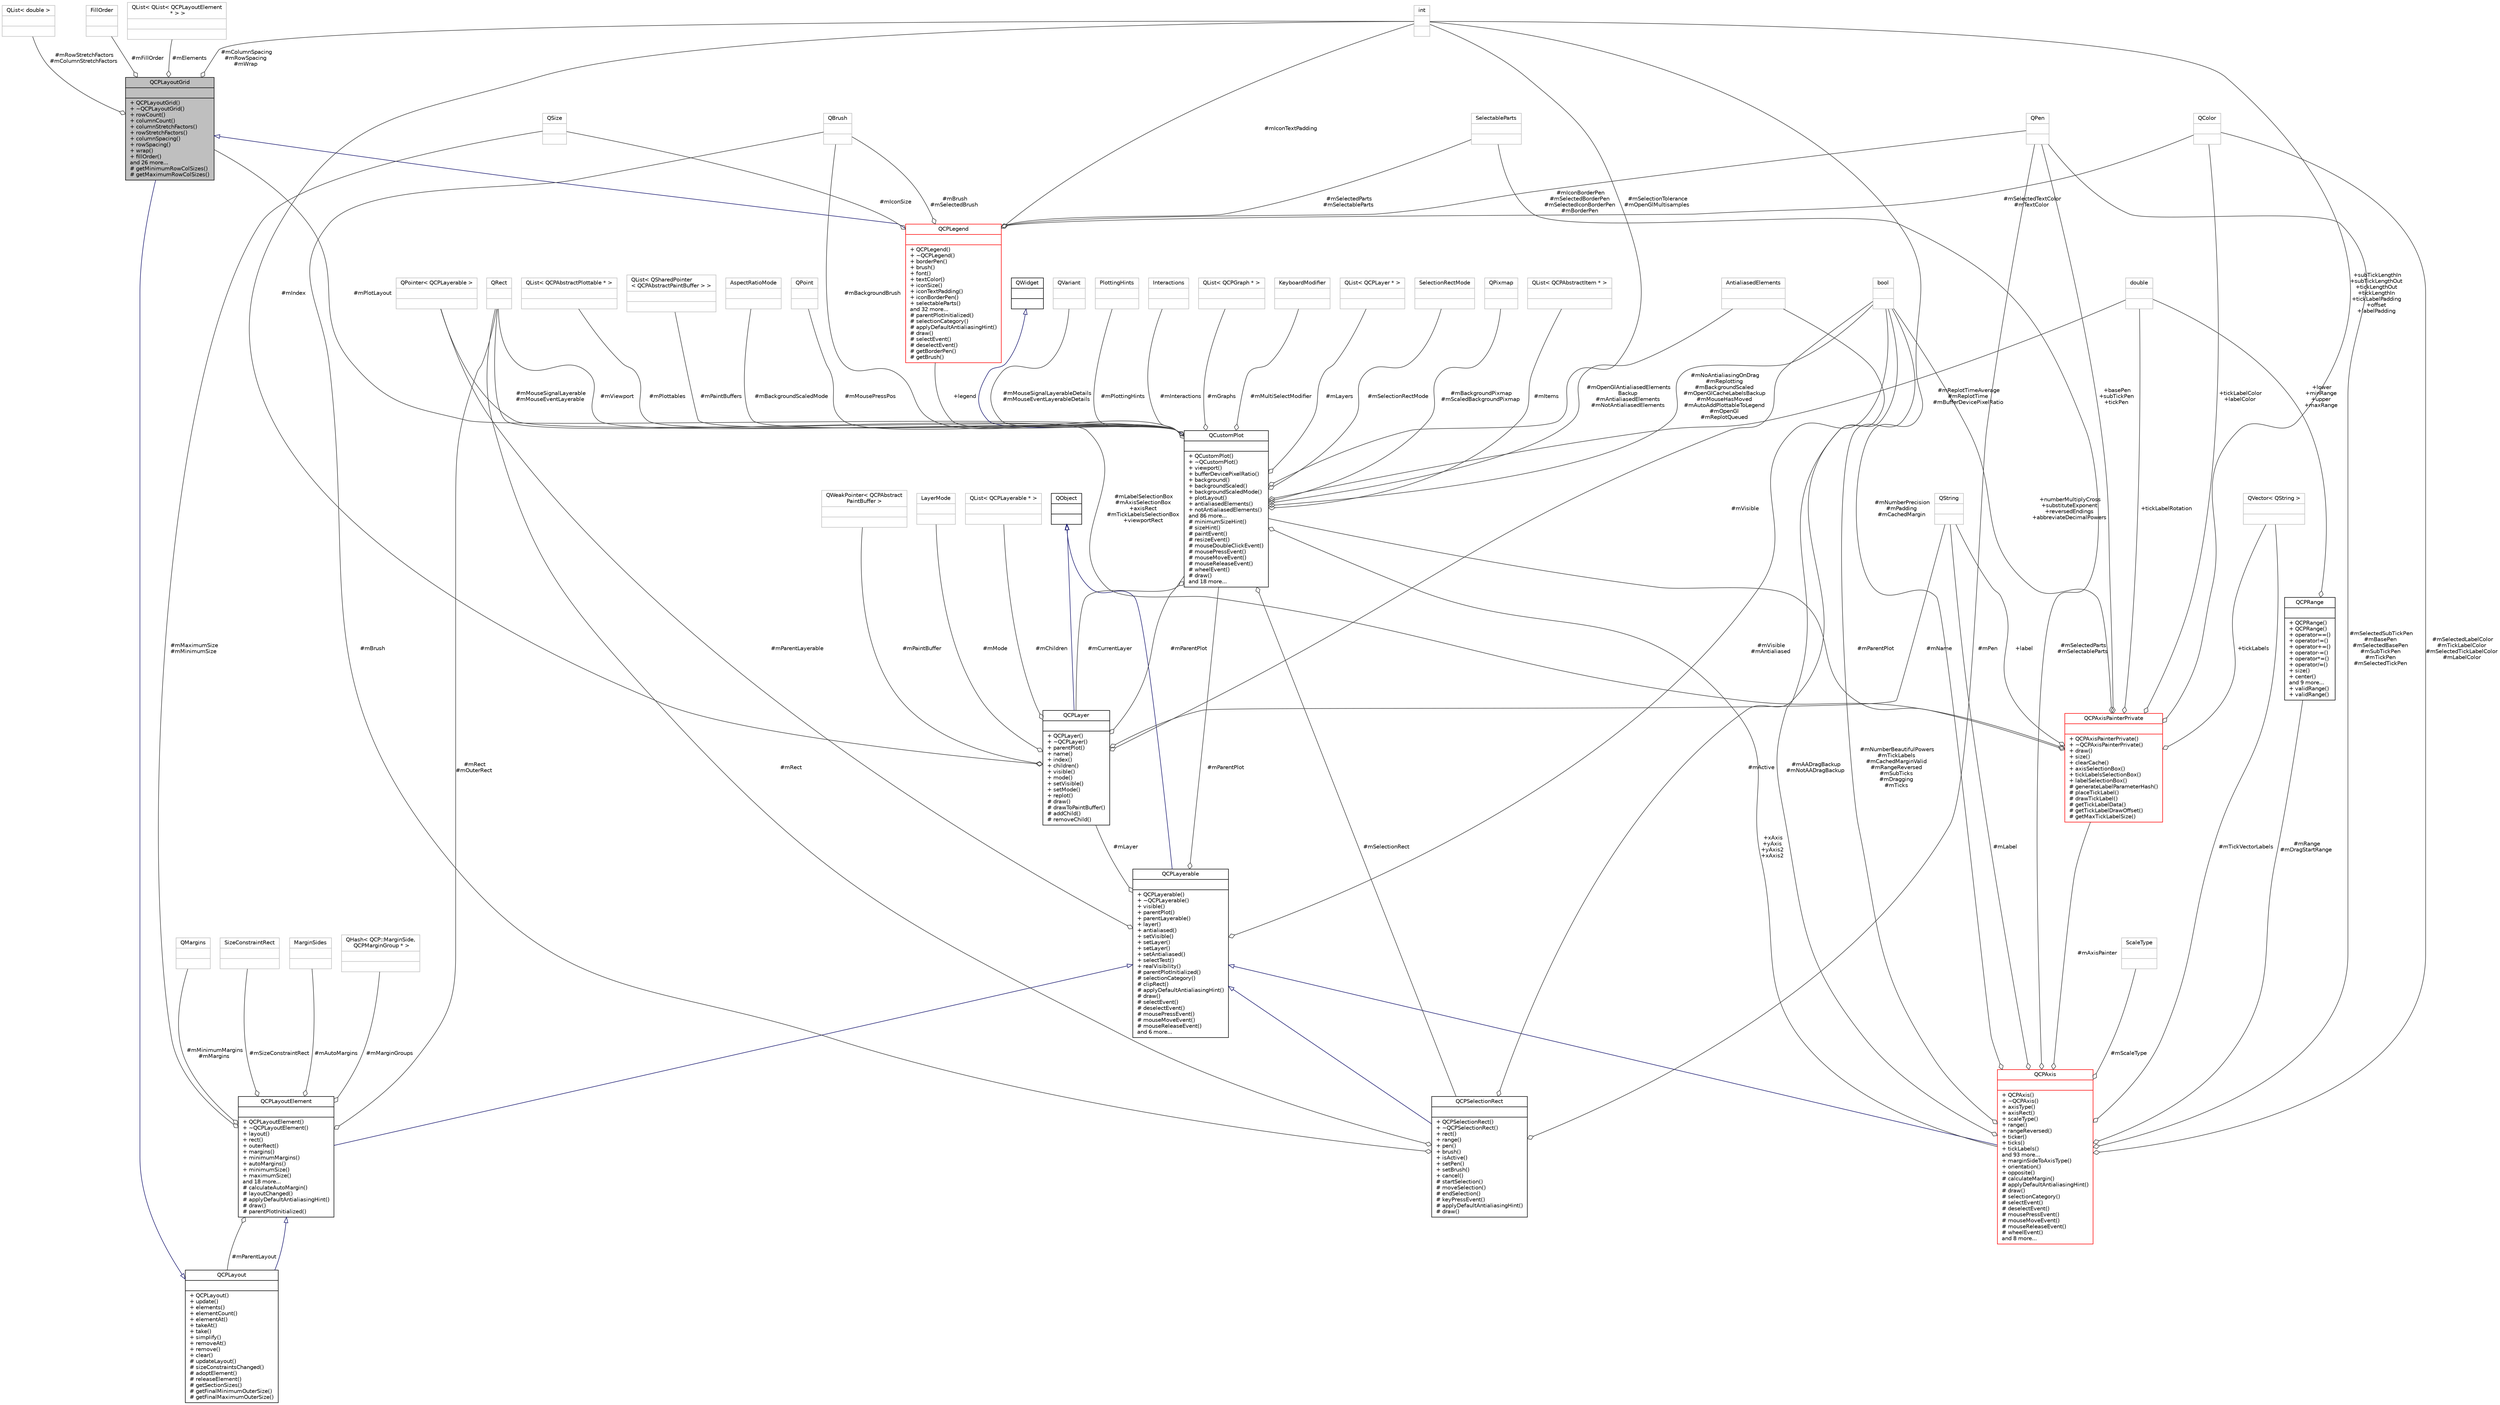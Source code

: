 digraph "QCPLayoutGrid"
{
 // LATEX_PDF_SIZE
  edge [fontname="Helvetica",fontsize="10",labelfontname="Helvetica",labelfontsize="10"];
  node [fontname="Helvetica",fontsize="10",shape=record];
  Node1 [label="{QCPLayoutGrid\n||+ QCPLayoutGrid()\l+ ~QCPLayoutGrid()\l+ rowCount()\l+ columnCount()\l+ columnStretchFactors()\l+ rowStretchFactors()\l+ columnSpacing()\l+ rowSpacing()\l+ wrap()\l+ fillOrder()\land 26 more...\l# getMinimumRowColSizes()\l# getMaximumRowColSizes()\l}",height=0.2,width=0.4,color="black", fillcolor="grey75", style="filled", fontcolor="black",tooltip="A layout that arranges child elements in a grid."];
  Node2 -> Node1 [dir="back",color="midnightblue",fontsize="10",style="solid",arrowtail="onormal",fontname="Helvetica"];
  Node2 [label="{QCPLayout\n||+ QCPLayout()\l+ update()\l+ elements()\l+ elementCount()\l+ elementAt()\l+ takeAt()\l+ take()\l+ simplify()\l+ removeAt()\l+ remove()\l+ clear()\l# updateLayout()\l# sizeConstraintsChanged()\l# adoptElement()\l# releaseElement()\l# getSectionSizes()\l# getFinalMinimumOuterSize()\l# getFinalMaximumOuterSize()\l}",height=0.2,width=0.4,color="black", fillcolor="white", style="filled",URL="$classQCPLayout.html",tooltip="The abstract base class for layouts."];
  Node3 -> Node2 [dir="back",color="midnightblue",fontsize="10",style="solid",arrowtail="onormal",fontname="Helvetica"];
  Node3 [label="{QCPLayoutElement\n||+ QCPLayoutElement()\l+ ~QCPLayoutElement()\l+ layout()\l+ rect()\l+ outerRect()\l+ margins()\l+ minimumMargins()\l+ autoMargins()\l+ minimumSize()\l+ maximumSize()\land 18 more...\l# calculateAutoMargin()\l# layoutChanged()\l# applyDefaultAntialiasingHint()\l# draw()\l# parentPlotInitialized()\l}",height=0.2,width=0.4,color="black", fillcolor="white", style="filled",URL="$classQCPLayoutElement.html",tooltip="The abstract base class for all objects that form the layout system."];
  Node4 -> Node3 [dir="back",color="midnightblue",fontsize="10",style="solid",arrowtail="onormal",fontname="Helvetica"];
  Node4 [label="{QCPLayerable\n||+ QCPLayerable()\l+ ~QCPLayerable()\l+ visible()\l+ parentPlot()\l+ parentLayerable()\l+ layer()\l+ antialiased()\l+ setVisible()\l+ setLayer()\l+ setLayer()\l+ setAntialiased()\l+ selectTest()\l+ realVisibility()\l# parentPlotInitialized()\l# selectionCategory()\l# clipRect()\l# applyDefaultAntialiasingHint()\l# draw()\l# selectEvent()\l# deselectEvent()\l# mousePressEvent()\l# mouseMoveEvent()\l# mouseReleaseEvent()\land 6 more...\l}",height=0.2,width=0.4,color="black", fillcolor="white", style="filled",URL="$classQCPLayerable.html",tooltip="Base class for all drawable objects."];
  Node5 -> Node4 [dir="back",color="midnightblue",fontsize="10",style="solid",arrowtail="onormal",fontname="Helvetica"];
  Node5 [label="{QObject\n||}",height=0.2,width=0.4,color="black", fillcolor="white", style="filled",URL="$classQObject.html",tooltip=" "];
  Node6 -> Node4 [color="grey25",fontsize="10",style="solid",label=" #mLayer" ,arrowhead="odiamond",fontname="Helvetica"];
  Node6 [label="{QCPLayer\n||+ QCPLayer()\l+ ~QCPLayer()\l+ parentPlot()\l+ name()\l+ index()\l+ children()\l+ visible()\l+ mode()\l+ setVisible()\l+ setMode()\l+ replot()\l# draw()\l# drawToPaintBuffer()\l# addChild()\l# removeChild()\l}",height=0.2,width=0.4,color="black", fillcolor="white", style="filled",URL="$classQCPLayer.html",tooltip="A layer that may contain objects, to control the rendering order."];
  Node5 -> Node6 [dir="back",color="midnightblue",fontsize="10",style="solid",arrowtail="onormal",fontname="Helvetica"];
  Node7 -> Node6 [color="grey25",fontsize="10",style="solid",label=" #mName" ,arrowhead="odiamond",fontname="Helvetica"];
  Node7 [label="{QString\n||}",height=0.2,width=0.4,color="grey75", fillcolor="white", style="filled",tooltip=" "];
  Node8 -> Node6 [color="grey25",fontsize="10",style="solid",label=" #mIndex" ,arrowhead="odiamond",fontname="Helvetica"];
  Node8 [label="{int\n||}",height=0.2,width=0.4,color="grey75", fillcolor="white", style="filled",tooltip=" "];
  Node9 -> Node6 [color="grey25",fontsize="10",style="solid",label=" #mPaintBuffer" ,arrowhead="odiamond",fontname="Helvetica"];
  Node9 [label="{QWeakPointer\< QCPAbstract\lPaintBuffer \>\n||}",height=0.2,width=0.4,color="grey75", fillcolor="white", style="filled",tooltip=" "];
  Node10 -> Node6 [color="grey25",fontsize="10",style="solid",label=" #mVisible" ,arrowhead="odiamond",fontname="Helvetica"];
  Node10 [label="{bool\n||}",height=0.2,width=0.4,color="grey75", fillcolor="white", style="filled",tooltip=" "];
  Node11 -> Node6 [color="grey25",fontsize="10",style="solid",label=" #mParentPlot" ,arrowhead="odiamond",fontname="Helvetica"];
  Node11 [label="{QCustomPlot\n||+ QCustomPlot()\l+ ~QCustomPlot()\l+ viewport()\l+ bufferDevicePixelRatio()\l+ background()\l+ backgroundScaled()\l+ backgroundScaledMode()\l+ plotLayout()\l+ antialiasedElements()\l+ notAntialiasedElements()\land 86 more...\l# minimumSizeHint()\l# sizeHint()\l# paintEvent()\l# resizeEvent()\l# mouseDoubleClickEvent()\l# mousePressEvent()\l# mouseMoveEvent()\l# mouseReleaseEvent()\l# wheelEvent()\l# draw()\land 18 more...\l}",height=0.2,width=0.4,color="black", fillcolor="white", style="filled",URL="$classQCustomPlot.html",tooltip="The central class of the library. This is the QWidget which displays the plot and interacts with the ..."];
  Node12 -> Node11 [dir="back",color="midnightblue",fontsize="10",style="solid",arrowtail="onormal",fontname="Helvetica"];
  Node12 [label="{QWidget\n||}",height=0.2,width=0.4,color="black", fillcolor="white", style="filled",URL="$classQWidget.html",tooltip=" "];
  Node6 -> Node11 [color="grey25",fontsize="10",style="solid",label=" #mCurrentLayer" ,arrowhead="odiamond",fontname="Helvetica"];
  Node1 -> Node11 [color="grey25",fontsize="10",style="solid",label=" #mPlotLayout" ,arrowhead="odiamond",fontname="Helvetica"];
  Node13 -> Node11 [color="grey25",fontsize="10",style="solid",label=" #mMouseSignalLayerableDetails\n#mMouseEventLayerableDetails" ,arrowhead="odiamond",fontname="Helvetica"];
  Node13 [label="{QVariant\n||}",height=0.2,width=0.4,color="grey75", fillcolor="white", style="filled",tooltip=" "];
  Node14 -> Node11 [color="grey25",fontsize="10",style="solid",label=" #mPlottingHints" ,arrowhead="odiamond",fontname="Helvetica"];
  Node14 [label="{PlottingHints\n||}",height=0.2,width=0.4,color="grey75", fillcolor="white", style="filled",tooltip=" "];
  Node15 -> Node11 [color="grey25",fontsize="10",style="solid",label=" #mInteractions" ,arrowhead="odiamond",fontname="Helvetica"];
  Node15 [label="{Interactions\n||}",height=0.2,width=0.4,color="grey75", fillcolor="white", style="filled",tooltip=" "];
  Node16 -> Node11 [color="grey25",fontsize="10",style="solid",label=" #mReplotTimeAverage\n#mReplotTime\n#mBufferDevicePixelRatio" ,arrowhead="odiamond",fontname="Helvetica"];
  Node16 [label="{double\n||}",height=0.2,width=0.4,color="grey75", fillcolor="white", style="filled",tooltip=" "];
  Node17 -> Node11 [color="grey25",fontsize="10",style="solid",label=" #mSelectionRect" ,arrowhead="odiamond",fontname="Helvetica"];
  Node17 [label="{QCPSelectionRect\n||+ QCPSelectionRect()\l+ ~QCPSelectionRect()\l+ rect()\l+ range()\l+ pen()\l+ brush()\l+ isActive()\l+ setPen()\l+ setBrush()\l+ cancel()\l# startSelection()\l# moveSelection()\l# endSelection()\l# keyPressEvent()\l# applyDefaultAntialiasingHint()\l# draw()\l}",height=0.2,width=0.4,color="black", fillcolor="white", style="filled",URL="$classQCPSelectionRect.html",tooltip="Provides rect/rubber-band data selection and range zoom interaction."];
  Node4 -> Node17 [dir="back",color="midnightblue",fontsize="10",style="solid",arrowtail="onormal",fontname="Helvetica"];
  Node18 -> Node17 [color="grey25",fontsize="10",style="solid",label=" #mPen" ,arrowhead="odiamond",fontname="Helvetica"];
  Node18 [label="{QPen\n||}",height=0.2,width=0.4,color="grey75", fillcolor="white", style="filled",tooltip=" "];
  Node10 -> Node17 [color="grey25",fontsize="10",style="solid",label=" #mActive" ,arrowhead="odiamond",fontname="Helvetica"];
  Node19 -> Node17 [color="grey25",fontsize="10",style="solid",label=" #mBrush" ,arrowhead="odiamond",fontname="Helvetica"];
  Node19 [label="{QBrush\n||}",height=0.2,width=0.4,color="grey75", fillcolor="white", style="filled",tooltip=" "];
  Node20 -> Node17 [color="grey25",fontsize="10",style="solid",label=" #mRect" ,arrowhead="odiamond",fontname="Helvetica"];
  Node20 [label="{QRect\n||}",height=0.2,width=0.4,color="grey75", fillcolor="white", style="filled",tooltip=" "];
  Node21 -> Node11 [color="grey25",fontsize="10",style="solid",label=" #mGraphs" ,arrowhead="odiamond",fontname="Helvetica"];
  Node21 [label="{QList\< QCPGraph * \>\n||}",height=0.2,width=0.4,color="grey75", fillcolor="white", style="filled",tooltip=" "];
  Node22 -> Node11 [color="grey25",fontsize="10",style="solid",label=" #mMultiSelectModifier" ,arrowhead="odiamond",fontname="Helvetica"];
  Node22 [label="{KeyboardModifier\n||}",height=0.2,width=0.4,color="grey75", fillcolor="white", style="filled",tooltip=" "];
  Node23 -> Node11 [color="grey25",fontsize="10",style="solid",label=" #mItems" ,arrowhead="odiamond",fontname="Helvetica"];
  Node23 [label="{QList\< QCPAbstractItem * \>\n||}",height=0.2,width=0.4,color="grey75", fillcolor="white", style="filled",tooltip=" "];
  Node24 -> Node11 [color="grey25",fontsize="10",style="solid",label=" #mPaintBuffers" ,arrowhead="odiamond",fontname="Helvetica"];
  Node24 [label="{QList\< QSharedPointer\l\< QCPAbstractPaintBuffer \> \>\n||}",height=0.2,width=0.4,color="grey75", fillcolor="white", style="filled",tooltip=" "];
  Node25 -> Node11 [color="grey25",fontsize="10",style="solid",label=" +xAxis\n+yAxis\n+yAxis2\n+xAxis2" ,arrowhead="odiamond",fontname="Helvetica"];
  Node25 [label="{QCPAxis\n||+ QCPAxis()\l+ ~QCPAxis()\l+ axisType()\l+ axisRect()\l+ scaleType()\l+ range()\l+ rangeReversed()\l+ ticker()\l+ ticks()\l+ tickLabels()\land 93 more...\l+ marginSideToAxisType()\l+ orientation()\l+ opposite()\l# calculateMargin()\l# applyDefaultAntialiasingHint()\l# draw()\l# selectionCategory()\l# selectEvent()\l# deselectEvent()\l# mousePressEvent()\l# mouseMoveEvent()\l# mouseReleaseEvent()\l# wheelEvent()\land 8 more...\l}",height=0.2,width=0.4,color="red", fillcolor="white", style="filled",URL="$classQCPAxis.html",tooltip="Manages a single axis inside a QCustomPlot."];
  Node4 -> Node25 [dir="back",color="midnightblue",fontsize="10",style="solid",arrowtail="onormal",fontname="Helvetica"];
  Node26 -> Node25 [color="grey25",fontsize="10",style="solid",label=" #mScaleType" ,arrowhead="odiamond",fontname="Helvetica"];
  Node26 [label="{ScaleType\n||}",height=0.2,width=0.4,color="grey75", fillcolor="white", style="filled",tooltip=" "];
  Node27 -> Node25 [color="grey25",fontsize="10",style="solid",label=" #mSelectedParts\n#mSelectableParts" ,arrowhead="odiamond",fontname="Helvetica"];
  Node27 [label="{SelectableParts\n||}",height=0.2,width=0.4,color="grey75", fillcolor="white", style="filled",tooltip=" "];
  Node28 -> Node25 [color="grey25",fontsize="10",style="solid",label=" #mTickVectorLabels" ,arrowhead="odiamond",fontname="Helvetica"];
  Node28 [label="{QVector\< QString \>\n||}",height=0.2,width=0.4,color="grey75", fillcolor="white", style="filled",tooltip=" "];
  Node29 -> Node25 [color="grey25",fontsize="10",style="solid",label=" #mRange\n#mDragStartRange" ,arrowhead="odiamond",fontname="Helvetica"];
  Node29 [label="{QCPRange\n||+ QCPRange()\l+ QCPRange()\l+ operator==()\l+ operator!=()\l+ operator+=()\l+ operator-=()\l+ operator*=()\l+ operator/=()\l+ size()\l+ center()\land 9 more...\l+ validRange()\l+ validRange()\l}",height=0.2,width=0.4,color="black", fillcolor="white", style="filled",URL="$classQCPRange.html",tooltip="Represents the range an axis is encompassing."];
  Node16 -> Node29 [color="grey25",fontsize="10",style="solid",label=" +lower\n+minRange\n+upper\n+maxRange" ,arrowhead="odiamond",fontname="Helvetica"];
  Node30 -> Node25 [color="grey25",fontsize="10",style="solid",label=" #mSelectedLabelColor\n#mTickLabelColor\n#mSelectedTickLabelColor\n#mLabelColor" ,arrowhead="odiamond",fontname="Helvetica"];
  Node30 [label="{QColor\n||}",height=0.2,width=0.4,color="grey75", fillcolor="white", style="filled",tooltip=" "];
  Node31 -> Node25 [color="grey25",fontsize="10",style="solid",label=" #mAxisPainter" ,arrowhead="odiamond",fontname="Helvetica"];
  Node31 [label="{QCPAxisPainterPrivate\n||+ QCPAxisPainterPrivate()\l+ ~QCPAxisPainterPrivate()\l+ draw()\l+ size()\l+ clearCache()\l+ axisSelectionBox()\l+ tickLabelsSelectionBox()\l+ labelSelectionBox()\l# generateLabelParameterHash()\l# placeTickLabel()\l# drawTickLabel()\l# getTickLabelData()\l# getTickLabelDrawOffset()\l# getMaxTickLabelSize()\l}",height=0.2,width=0.4,color="red", fillcolor="white", style="filled",URL="$classQCPAxisPainterPrivate.html",tooltip=" "];
  Node28 -> Node31 [color="grey25",fontsize="10",style="solid",label=" +tickLabels" ,arrowhead="odiamond",fontname="Helvetica"];
  Node16 -> Node31 [color="grey25",fontsize="10",style="solid",label=" +tickLabelRotation" ,arrowhead="odiamond",fontname="Helvetica"];
  Node30 -> Node31 [color="grey25",fontsize="10",style="solid",label=" +tickLabelColor\n+labelColor" ,arrowhead="odiamond",fontname="Helvetica"];
  Node7 -> Node31 [color="grey25",fontsize="10",style="solid",label=" +label" ,arrowhead="odiamond",fontname="Helvetica"];
  Node18 -> Node31 [color="grey25",fontsize="10",style="solid",label=" +basePen\n+subTickPen\n+tickPen" ,arrowhead="odiamond",fontname="Helvetica"];
  Node8 -> Node31 [color="grey25",fontsize="10",style="solid",label=" +subTickLengthIn\n+subTickLengthOut\n+tickLengthOut\n+tickLengthIn\n+tickLabelPadding\n+offset\n+labelPadding" ,arrowhead="odiamond",fontname="Helvetica"];
  Node10 -> Node31 [color="grey25",fontsize="10",style="solid",label=" +numberMultiplyCross\n+substituteExponent\n+reversedEndings\n+abbreviateDecimalPowers" ,arrowhead="odiamond",fontname="Helvetica"];
  Node11 -> Node31 [color="grey25",fontsize="10",style="solid",label=" #mParentPlot" ,arrowhead="odiamond",fontname="Helvetica"];
  Node20 -> Node31 [color="grey25",fontsize="10",style="solid",label=" #mLabelSelectionBox\n#mAxisSelectionBox\n+axisRect\n#mTickLabelsSelectionBox\n+viewportRect" ,arrowhead="odiamond",fontname="Helvetica"];
  Node7 -> Node25 [color="grey25",fontsize="10",style="solid",label=" #mLabel" ,arrowhead="odiamond",fontname="Helvetica"];
  Node18 -> Node25 [color="grey25",fontsize="10",style="solid",label=" #mSelectedSubTickPen\n#mBasePen\n#mSelectedBasePen\n#mSubTickPen\n#mTickPen\n#mSelectedTickPen" ,arrowhead="odiamond",fontname="Helvetica"];
  Node8 -> Node25 [color="grey25",fontsize="10",style="solid",label=" #mNumberPrecision\n#mPadding\n#mCachedMargin" ,arrowhead="odiamond",fontname="Helvetica"];
  Node10 -> Node25 [color="grey25",fontsize="10",style="solid",label=" #mNumberBeautifulPowers\n#mTickLabels\n#mCachedMarginValid\n#mRangeReversed\n#mSubTicks\n#mDragging\n#mTicks" ,arrowhead="odiamond",fontname="Helvetica"];
  Node50 -> Node25 [color="grey25",fontsize="10",style="solid",label=" #mAADragBackup\n#mNotAADragBackup" ,arrowhead="odiamond",fontname="Helvetica"];
  Node50 [label="{AntialiasedElements\n||}",height=0.2,width=0.4,color="grey75", fillcolor="white", style="filled",tooltip=" "];
  Node57 -> Node11 [color="grey25",fontsize="10",style="solid",label=" #mLayers" ,arrowhead="odiamond",fontname="Helvetica"];
  Node57 [label="{QList\< QCPLayer * \>\n||}",height=0.2,width=0.4,color="grey75", fillcolor="white", style="filled",tooltip=" "];
  Node58 -> Node11 [color="grey25",fontsize="10",style="solid",label=" #mSelectionRectMode" ,arrowhead="odiamond",fontname="Helvetica"];
  Node58 [label="{SelectionRectMode\n||}",height=0.2,width=0.4,color="grey75", fillcolor="white", style="filled",tooltip=" "];
  Node49 -> Node11 [color="grey25",fontsize="10",style="solid",label=" #mBackgroundPixmap\n#mScaledBackgroundPixmap" ,arrowhead="odiamond",fontname="Helvetica"];
  Node49 [label="{QPixmap\n||}",height=0.2,width=0.4,color="grey75", fillcolor="white", style="filled",tooltip=" "];
  Node59 -> Node11 [color="grey25",fontsize="10",style="solid",label=" #mMouseSignalLayerable\n#mMouseEventLayerable" ,arrowhead="odiamond",fontname="Helvetica"];
  Node59 [label="{QPointer\< QCPLayerable \>\n||}",height=0.2,width=0.4,color="grey75", fillcolor="white", style="filled",tooltip=" "];
  Node8 -> Node11 [color="grey25",fontsize="10",style="solid",label=" #mSelectionTolerance\n#mOpenGlMultisamples" ,arrowhead="odiamond",fontname="Helvetica"];
  Node60 -> Node11 [color="grey25",fontsize="10",style="solid",label=" #mPlottables" ,arrowhead="odiamond",fontname="Helvetica"];
  Node60 [label="{QList\< QCPAbstractPlottable * \>\n||}",height=0.2,width=0.4,color="grey75", fillcolor="white", style="filled",tooltip=" "];
  Node10 -> Node11 [color="grey25",fontsize="10",style="solid",label=" #mNoAntialiasingOnDrag\n#mReplotting\n#mBackgroundScaled\n#mOpenGlCacheLabelsBackup\n#mMouseHasMoved\n#mAutoAddPlottableToLegend\n#mOpenGl\n#mReplotQueued" ,arrowhead="odiamond",fontname="Helvetica"];
  Node19 -> Node11 [color="grey25",fontsize="10",style="solid",label=" #mBackgroundBrush" ,arrowhead="odiamond",fontname="Helvetica"];
  Node50 -> Node11 [color="grey25",fontsize="10",style="solid",label=" #mOpenGlAntialiasedElements\lBackup\n#mAntialiasedElements\n#mNotAntialiasedElements" ,arrowhead="odiamond",fontname="Helvetica"];
  Node61 -> Node11 [color="grey25",fontsize="10",style="solid",label=" +legend" ,arrowhead="odiamond",fontname="Helvetica"];
  Node61 [label="{QCPLegend\n||+ QCPLegend()\l+ ~QCPLegend()\l+ borderPen()\l+ brush()\l+ font()\l+ textColor()\l+ iconSize()\l+ iconTextPadding()\l+ iconBorderPen()\l+ selectableParts()\land 32 more...\l# parentPlotInitialized()\l# selectionCategory()\l# applyDefaultAntialiasingHint()\l# draw()\l# selectEvent()\l# deselectEvent()\l# getBorderPen()\l# getBrush()\l}",height=0.2,width=0.4,color="red", fillcolor="white", style="filled",URL="$classQCPLegend.html",tooltip="Manages a legend inside a QCustomPlot."];
  Node1 -> Node61 [dir="back",color="midnightblue",fontsize="10",style="solid",arrowtail="onormal",fontname="Helvetica"];
  Node27 -> Node61 [color="grey25",fontsize="10",style="solid",label=" #mSelectedParts\n#mSelectableParts" ,arrowhead="odiamond",fontname="Helvetica"];
  Node30 -> Node61 [color="grey25",fontsize="10",style="solid",label=" #mSelectedTextColor\n#mTextColor" ,arrowhead="odiamond",fontname="Helvetica"];
  Node18 -> Node61 [color="grey25",fontsize="10",style="solid",label=" #mIconBorderPen\n#mSelectedBorderPen\n#mSelectedIconBorderPen\n#mBorderPen" ,arrowhead="odiamond",fontname="Helvetica"];
  Node8 -> Node61 [color="grey25",fontsize="10",style="solid",label=" #mIconTextPadding" ,arrowhead="odiamond",fontname="Helvetica"];
  Node19 -> Node61 [color="grey25",fontsize="10",style="solid",label=" #mBrush\n#mSelectedBrush" ,arrowhead="odiamond",fontname="Helvetica"];
  Node62 -> Node61 [color="grey25",fontsize="10",style="solid",label=" #mIconSize" ,arrowhead="odiamond",fontname="Helvetica"];
  Node62 [label="{QSize\n||}",height=0.2,width=0.4,color="grey75", fillcolor="white", style="filled",tooltip=" "];
  Node52 -> Node11 [color="grey25",fontsize="10",style="solid",label=" #mBackgroundScaledMode" ,arrowhead="odiamond",fontname="Helvetica"];
  Node52 [label="{AspectRatioMode\n||}",height=0.2,width=0.4,color="grey75", fillcolor="white", style="filled",tooltip=" "];
  Node20 -> Node11 [color="grey25",fontsize="10",style="solid",label=" #mViewport" ,arrowhead="odiamond",fontname="Helvetica"];
  Node63 -> Node11 [color="grey25",fontsize="10",style="solid",label=" #mMousePressPos" ,arrowhead="odiamond",fontname="Helvetica"];
  Node63 [label="{QPoint\n||}",height=0.2,width=0.4,color="grey75", fillcolor="white", style="filled",tooltip=" "];
  Node64 -> Node6 [color="grey25",fontsize="10",style="solid",label=" #mMode" ,arrowhead="odiamond",fontname="Helvetica"];
  Node64 [label="{LayerMode\n||}",height=0.2,width=0.4,color="grey75", fillcolor="white", style="filled",tooltip=" "];
  Node65 -> Node6 [color="grey25",fontsize="10",style="solid",label=" #mChildren" ,arrowhead="odiamond",fontname="Helvetica"];
  Node65 [label="{QList\< QCPLayerable * \>\n||}",height=0.2,width=0.4,color="grey75", fillcolor="white", style="filled",tooltip=" "];
  Node59 -> Node4 [color="grey25",fontsize="10",style="solid",label=" #mParentLayerable" ,arrowhead="odiamond",fontname="Helvetica"];
  Node10 -> Node4 [color="grey25",fontsize="10",style="solid",label=" #mVisible\n#mAntialiased" ,arrowhead="odiamond",fontname="Helvetica"];
  Node11 -> Node4 [color="grey25",fontsize="10",style="solid",label=" #mParentPlot" ,arrowhead="odiamond",fontname="Helvetica"];
  Node66 -> Node3 [color="grey25",fontsize="10",style="solid",label=" #mMinimumMargins\n#mMargins" ,arrowhead="odiamond",fontname="Helvetica"];
  Node66 [label="{QMargins\n||}",height=0.2,width=0.4,color="grey75", fillcolor="white", style="filled",tooltip=" "];
  Node2 -> Node3 [color="grey25",fontsize="10",style="solid",label=" #mParentLayout" ,arrowhead="odiamond",fontname="Helvetica"];
  Node67 -> Node3 [color="grey25",fontsize="10",style="solid",label=" #mSizeConstraintRect" ,arrowhead="odiamond",fontname="Helvetica"];
  Node67 [label="{SizeConstraintRect\n||}",height=0.2,width=0.4,color="grey75", fillcolor="white", style="filled",tooltip=" "];
  Node62 -> Node3 [color="grey25",fontsize="10",style="solid",label=" #mMaximumSize\n#mMinimumSize" ,arrowhead="odiamond",fontname="Helvetica"];
  Node68 -> Node3 [color="grey25",fontsize="10",style="solid",label=" #mAutoMargins" ,arrowhead="odiamond",fontname="Helvetica"];
  Node68 [label="{MarginSides\n||}",height=0.2,width=0.4,color="grey75", fillcolor="white", style="filled",tooltip=" "];
  Node20 -> Node3 [color="grey25",fontsize="10",style="solid",label=" #mRect\n#mOuterRect" ,arrowhead="odiamond",fontname="Helvetica"];
  Node69 -> Node3 [color="grey25",fontsize="10",style="solid",label=" #mMarginGroups" ,arrowhead="odiamond",fontname="Helvetica"];
  Node69 [label="{QHash\< QCP::MarginSide,\l QCPMarginGroup * \>\n||}",height=0.2,width=0.4,color="grey75", fillcolor="white", style="filled",tooltip=" "];
  Node70 -> Node1 [color="grey25",fontsize="10",style="solid",label=" #mElements" ,arrowhead="odiamond",fontname="Helvetica"];
  Node70 [label="{QList\< QList\< QCPLayoutElement\l * \> \>\n||}",height=0.2,width=0.4,color="grey75", fillcolor="white", style="filled",tooltip=" "];
  Node71 -> Node1 [color="grey25",fontsize="10",style="solid",label=" #mRowStretchFactors\n#mColumnStretchFactors" ,arrowhead="odiamond",fontname="Helvetica"];
  Node71 [label="{QList\< double \>\n||}",height=0.2,width=0.4,color="grey75", fillcolor="white", style="filled",tooltip=" "];
  Node8 -> Node1 [color="grey25",fontsize="10",style="solid",label=" #mColumnSpacing\n#mRowSpacing\n#mWrap" ,arrowhead="odiamond",fontname="Helvetica"];
  Node72 -> Node1 [color="grey25",fontsize="10",style="solid",label=" #mFillOrder" ,arrowhead="odiamond",fontname="Helvetica"];
  Node72 [label="{FillOrder\n||}",height=0.2,width=0.4,color="grey75", fillcolor="white", style="filled",tooltip=" "];
}
